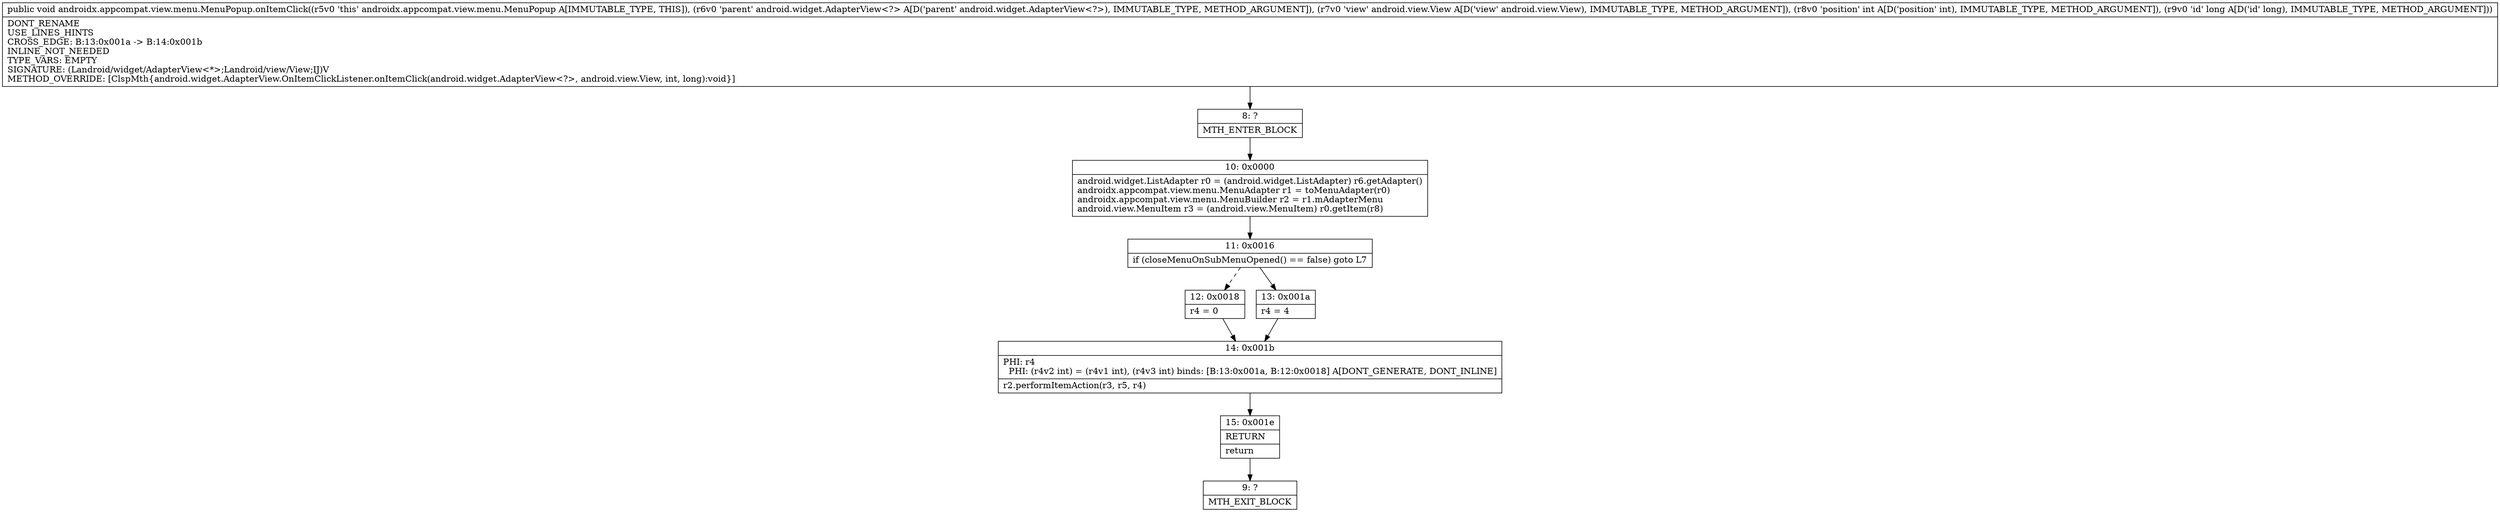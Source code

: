 digraph "CFG forandroidx.appcompat.view.menu.MenuPopup.onItemClick(Landroid\/widget\/AdapterView;Landroid\/view\/View;IJ)V" {
Node_8 [shape=record,label="{8\:\ ?|MTH_ENTER_BLOCK\l}"];
Node_10 [shape=record,label="{10\:\ 0x0000|android.widget.ListAdapter r0 = (android.widget.ListAdapter) r6.getAdapter()\landroidx.appcompat.view.menu.MenuAdapter r1 = toMenuAdapter(r0)\landroidx.appcompat.view.menu.MenuBuilder r2 = r1.mAdapterMenu\landroid.view.MenuItem r3 = (android.view.MenuItem) r0.getItem(r8)\l}"];
Node_11 [shape=record,label="{11\:\ 0x0016|if (closeMenuOnSubMenuOpened() == false) goto L7\l}"];
Node_12 [shape=record,label="{12\:\ 0x0018|r4 = 0\l}"];
Node_14 [shape=record,label="{14\:\ 0x001b|PHI: r4 \l  PHI: (r4v2 int) = (r4v1 int), (r4v3 int) binds: [B:13:0x001a, B:12:0x0018] A[DONT_GENERATE, DONT_INLINE]\l|r2.performItemAction(r3, r5, r4)\l}"];
Node_15 [shape=record,label="{15\:\ 0x001e|RETURN\l|return\l}"];
Node_9 [shape=record,label="{9\:\ ?|MTH_EXIT_BLOCK\l}"];
Node_13 [shape=record,label="{13\:\ 0x001a|r4 = 4\l}"];
MethodNode[shape=record,label="{public void androidx.appcompat.view.menu.MenuPopup.onItemClick((r5v0 'this' androidx.appcompat.view.menu.MenuPopup A[IMMUTABLE_TYPE, THIS]), (r6v0 'parent' android.widget.AdapterView\<?\> A[D('parent' android.widget.AdapterView\<?\>), IMMUTABLE_TYPE, METHOD_ARGUMENT]), (r7v0 'view' android.view.View A[D('view' android.view.View), IMMUTABLE_TYPE, METHOD_ARGUMENT]), (r8v0 'position' int A[D('position' int), IMMUTABLE_TYPE, METHOD_ARGUMENT]), (r9v0 'id' long A[D('id' long), IMMUTABLE_TYPE, METHOD_ARGUMENT]))  | DONT_RENAME\lUSE_LINES_HINTS\lCROSS_EDGE: B:13:0x001a \-\> B:14:0x001b\lINLINE_NOT_NEEDED\lTYPE_VARS: EMPTY\lSIGNATURE: (Landroid\/widget\/AdapterView\<*\>;Landroid\/view\/View;IJ)V\lMETHOD_OVERRIDE: [ClspMth\{android.widget.AdapterView.OnItemClickListener.onItemClick(android.widget.AdapterView\<?\>, android.view.View, int, long):void\}]\l}"];
MethodNode -> Node_8;Node_8 -> Node_10;
Node_10 -> Node_11;
Node_11 -> Node_12[style=dashed];
Node_11 -> Node_13;
Node_12 -> Node_14;
Node_14 -> Node_15;
Node_15 -> Node_9;
Node_13 -> Node_14;
}

